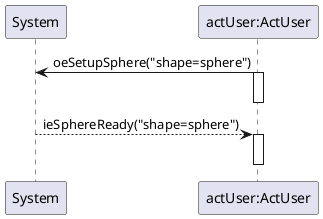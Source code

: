 @startuml
participant System as system
participant "actUser:ActUser" as actUser

actUser -> system : oeSetupSphere("shape=sphere")
activate actUser
deactivate actUser

system --> actUser : ieSphereReady("shape=sphere")
activate actUser
deactivate actUser
@enduml